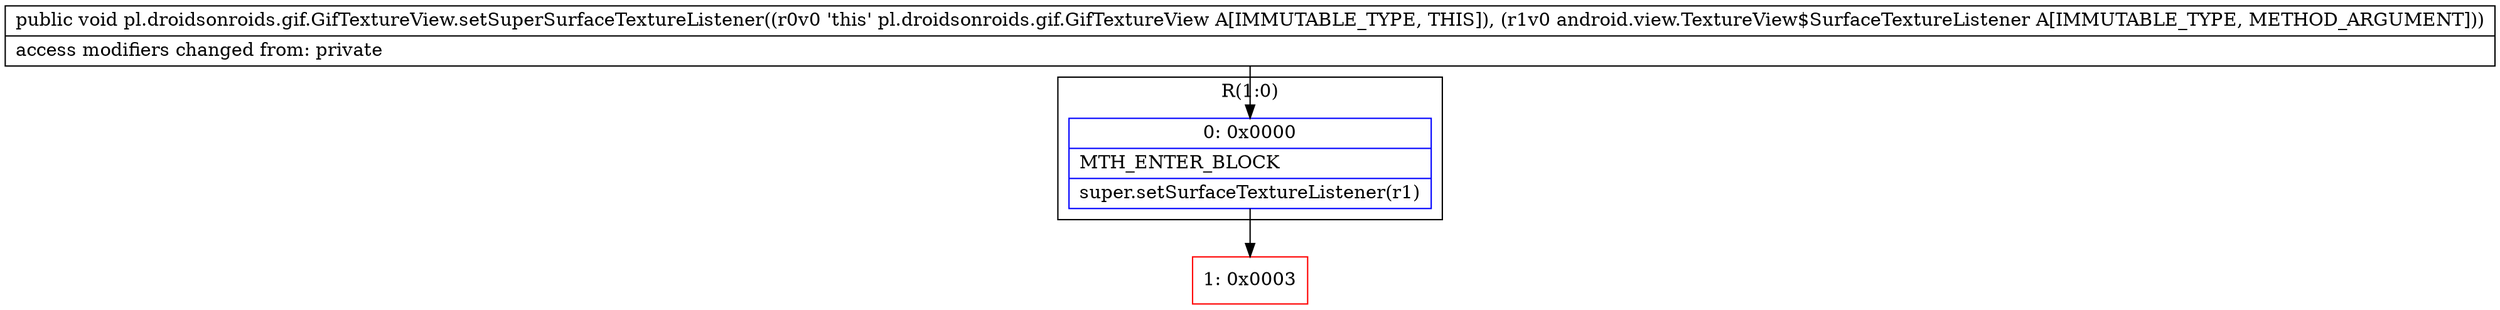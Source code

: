 digraph "CFG forpl.droidsonroids.gif.GifTextureView.setSuperSurfaceTextureListener(Landroid\/view\/TextureView$SurfaceTextureListener;)V" {
subgraph cluster_Region_1008890162 {
label = "R(1:0)";
node [shape=record,color=blue];
Node_0 [shape=record,label="{0\:\ 0x0000|MTH_ENTER_BLOCK\l|super.setSurfaceTextureListener(r1)\l}"];
}
Node_1 [shape=record,color=red,label="{1\:\ 0x0003}"];
MethodNode[shape=record,label="{public void pl.droidsonroids.gif.GifTextureView.setSuperSurfaceTextureListener((r0v0 'this' pl.droidsonroids.gif.GifTextureView A[IMMUTABLE_TYPE, THIS]), (r1v0 android.view.TextureView$SurfaceTextureListener A[IMMUTABLE_TYPE, METHOD_ARGUMENT]))  | access modifiers changed from: private\l}"];
MethodNode -> Node_0;
Node_0 -> Node_1;
}

